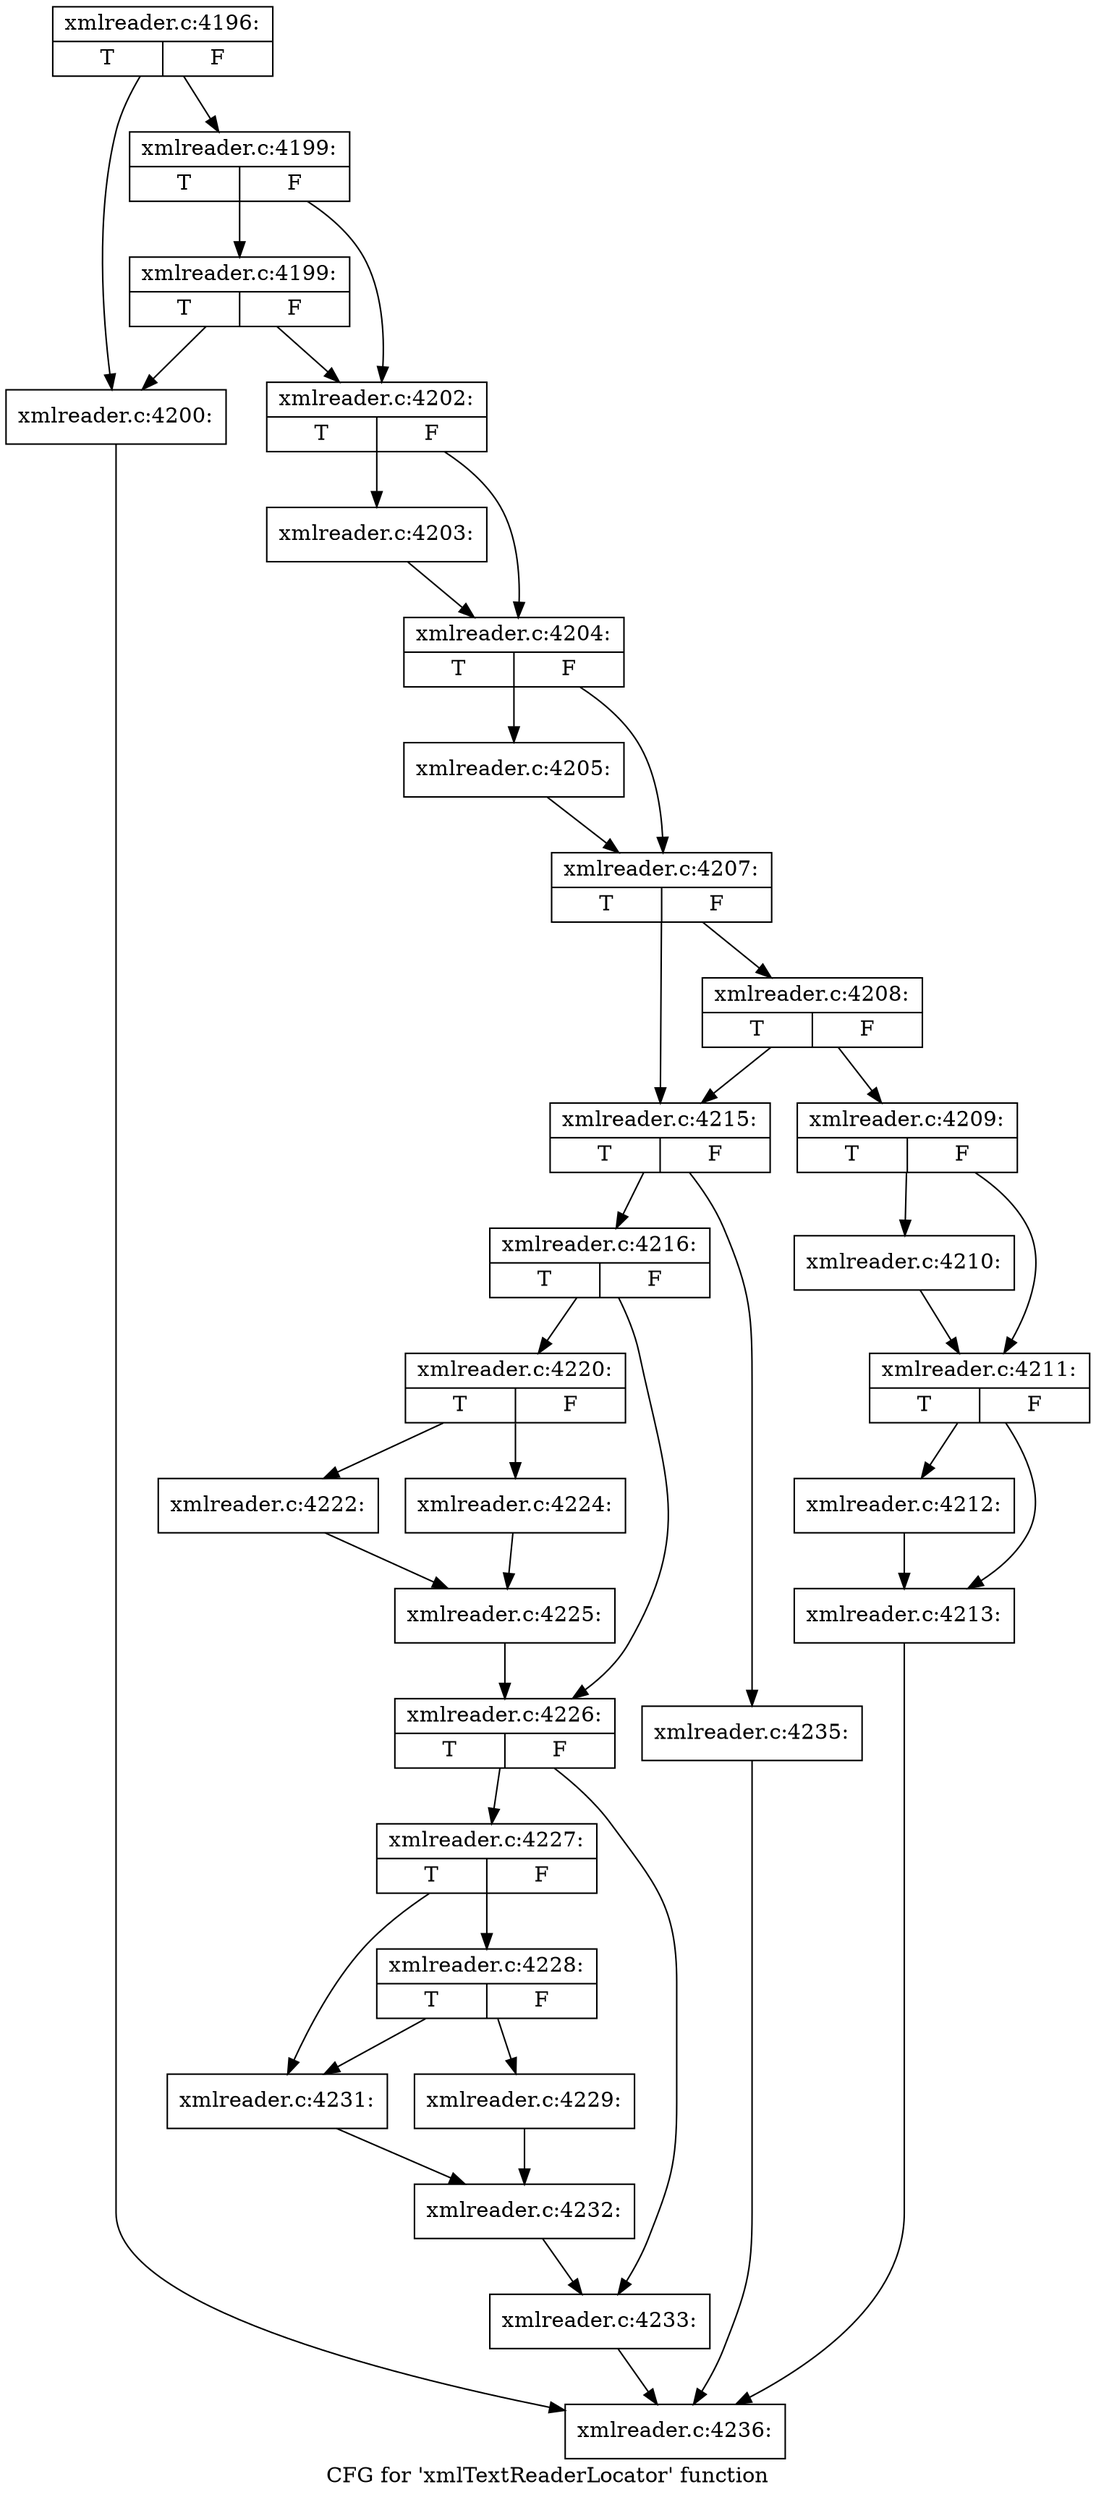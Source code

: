 digraph "CFG for 'xmlTextReaderLocator' function" {
	label="CFG for 'xmlTextReaderLocator' function";

	Node0x4a26b70 [shape=record,label="{xmlreader.c:4196:|{<s0>T|<s1>F}}"];
	Node0x4a26b70 -> Node0x4a291d0;
	Node0x4a26b70 -> Node0x4a29270;
	Node0x4a29270 [shape=record,label="{xmlreader.c:4199:|{<s0>T|<s1>F}}"];
	Node0x4a29270 -> Node0x4a29580;
	Node0x4a29270 -> Node0x4a29220;
	Node0x4a29580 [shape=record,label="{xmlreader.c:4199:|{<s0>T|<s1>F}}"];
	Node0x4a29580 -> Node0x4a291d0;
	Node0x4a29580 -> Node0x4a29220;
	Node0x4a291d0 [shape=record,label="{xmlreader.c:4200:}"];
	Node0x4a291d0 -> Node0x4a28410;
	Node0x4a29220 [shape=record,label="{xmlreader.c:4202:|{<s0>T|<s1>F}}"];
	Node0x4a29220 -> Node0x4a29c40;
	Node0x4a29220 -> Node0x4a29c90;
	Node0x4a29c40 [shape=record,label="{xmlreader.c:4203:}"];
	Node0x4a29c40 -> Node0x4a29c90;
	Node0x4a29c90 [shape=record,label="{xmlreader.c:4204:|{<s0>T|<s1>F}}"];
	Node0x4a29c90 -> Node0x4a2a1b0;
	Node0x4a29c90 -> Node0x4a2a200;
	Node0x4a2a1b0 [shape=record,label="{xmlreader.c:4205:}"];
	Node0x4a2a1b0 -> Node0x4a2a200;
	Node0x4a2a200 [shape=record,label="{xmlreader.c:4207:|{<s0>T|<s1>F}}"];
	Node0x4a2a200 -> Node0x4a2a9c0;
	Node0x4a2a200 -> Node0x4a2a970;
	Node0x4a2a9c0 [shape=record,label="{xmlreader.c:4208:|{<s0>T|<s1>F}}"];
	Node0x4a2a9c0 -> Node0x4a2a920;
	Node0x4a2a9c0 -> Node0x4a2a970;
	Node0x4a2a920 [shape=record,label="{xmlreader.c:4209:|{<s0>T|<s1>F}}"];
	Node0x4a2a920 -> Node0x4a2b340;
	Node0x4a2a920 -> Node0x4a2b390;
	Node0x4a2b340 [shape=record,label="{xmlreader.c:4210:}"];
	Node0x4a2b340 -> Node0x4a2b390;
	Node0x4a2b390 [shape=record,label="{xmlreader.c:4211:|{<s0>T|<s1>F}}"];
	Node0x4a2b390 -> Node0x4a2bc40;
	Node0x4a2b390 -> Node0x4a2bc90;
	Node0x4a2bc40 [shape=record,label="{xmlreader.c:4212:}"];
	Node0x4a2bc40 -> Node0x4a2bc90;
	Node0x4a2bc90 [shape=record,label="{xmlreader.c:4213:}"];
	Node0x4a2bc90 -> Node0x4a28410;
	Node0x4a2a970 [shape=record,label="{xmlreader.c:4215:|{<s0>T|<s1>F}}"];
	Node0x4a2a970 -> Node0x4a2c830;
	Node0x4a2a970 -> Node0x4a2c880;
	Node0x4a2c830 [shape=record,label="{xmlreader.c:4216:|{<s0>T|<s1>F}}"];
	Node0x4a2c830 -> Node0x4a2d3c0;
	Node0x4a2c830 -> Node0x4a2d410;
	Node0x4a2d3c0 [shape=record,label="{xmlreader.c:4220:|{<s0>T|<s1>F}}"];
	Node0x4a2d3c0 -> Node0x4a2da70;
	Node0x4a2d3c0 -> Node0x4a2db10;
	Node0x4a2da70 [shape=record,label="{xmlreader.c:4222:}"];
	Node0x4a2da70 -> Node0x4a2dac0;
	Node0x4a2db10 [shape=record,label="{xmlreader.c:4224:}"];
	Node0x4a2db10 -> Node0x4a2dac0;
	Node0x4a2dac0 [shape=record,label="{xmlreader.c:4225:}"];
	Node0x4a2dac0 -> Node0x4a2d410;
	Node0x4a2d410 [shape=record,label="{xmlreader.c:4226:|{<s0>T|<s1>F}}"];
	Node0x4a2d410 -> Node0x4a2e350;
	Node0x4a2d410 -> Node0x4a2e3a0;
	Node0x4a2e350 [shape=record,label="{xmlreader.c:4227:|{<s0>T|<s1>F}}"];
	Node0x4a2e350 -> Node0x4a2ee30;
	Node0x4a2e350 -> Node0x4a2ede0;
	Node0x4a2ee30 [shape=record,label="{xmlreader.c:4228:|{<s0>T|<s1>F}}"];
	Node0x4a2ee30 -> Node0x4a2ed40;
	Node0x4a2ee30 -> Node0x4a2ede0;
	Node0x4a2ed40 [shape=record,label="{xmlreader.c:4229:}"];
	Node0x4a2ed40 -> Node0x4a2ed90;
	Node0x4a2ede0 [shape=record,label="{xmlreader.c:4231:}"];
	Node0x4a2ede0 -> Node0x4a2ed90;
	Node0x4a2ed90 [shape=record,label="{xmlreader.c:4232:}"];
	Node0x4a2ed90 -> Node0x4a2e3a0;
	Node0x4a2e3a0 [shape=record,label="{xmlreader.c:4233:}"];
	Node0x4a2e3a0 -> Node0x4a28410;
	Node0x4a2c880 [shape=record,label="{xmlreader.c:4235:}"];
	Node0x4a2c880 -> Node0x4a28410;
	Node0x4a28410 [shape=record,label="{xmlreader.c:4236:}"];
}
